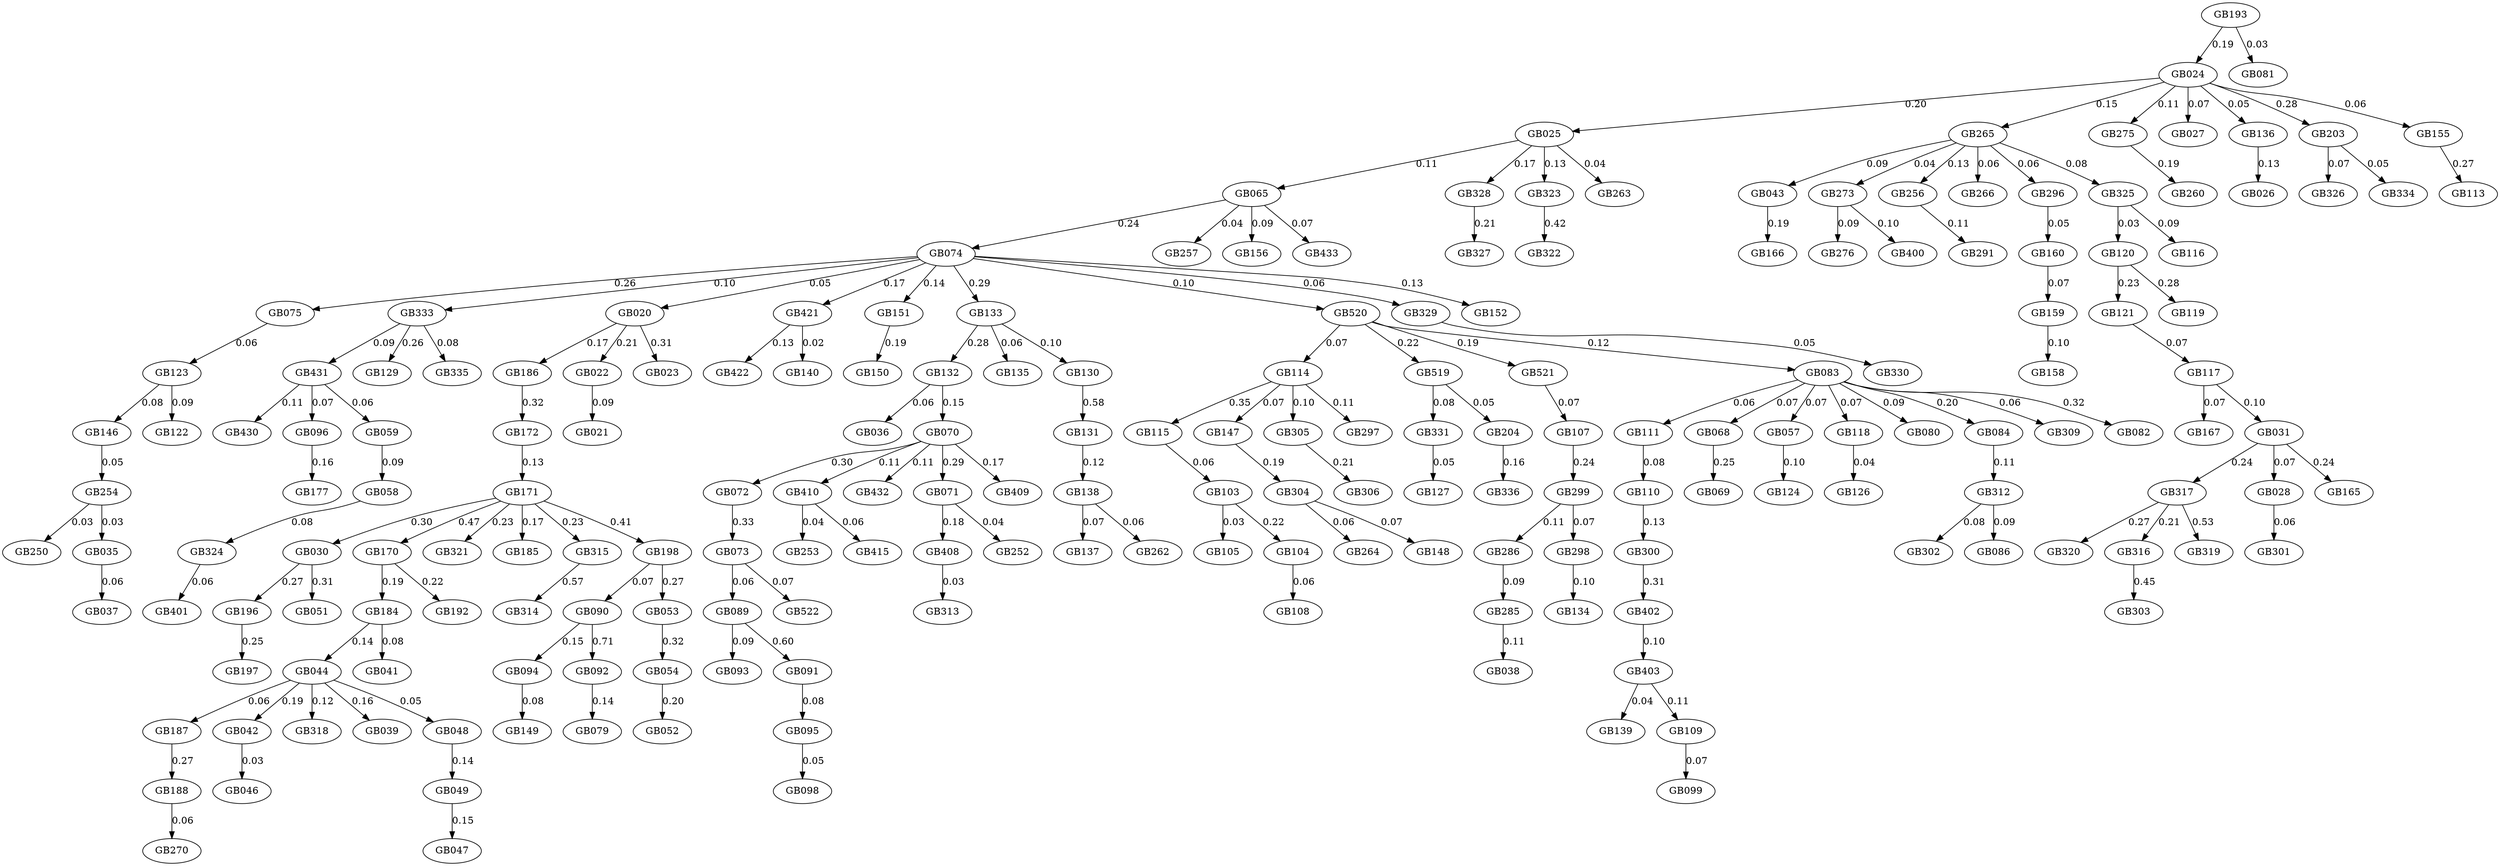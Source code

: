 digraph G {
   GB090 -> GB094 [label="0.15"];
   GB114 -> GB115 [label="0.35"];
   GB025 -> GB065 [label="0.11"];
   GB074 -> GB075 [label="0.26"];
   GB403 -> GB139 [label="0.04"];
   GB072 -> GB073 [label="0.33"];
   GB117 -> GB167 [label="0.07"];
   GB160 -> GB159 [label="0.07"];
   GB111 -> GB110 [label="0.08"];
   GB043 -> GB166 [label="0.19"];
   GB068 -> GB069 [label="0.25"];
   GB519 -> GB331 [label="0.08"];
   GB057 -> GB124 [label="0.10"];
   GB431 -> GB430 [label="0.11"];
   GB044 -> GB187 [label="0.06"];
   GB159 -> GB158 [label="0.10"];
   GB196 -> GB197 [label="0.25"];
   GB333 -> GB431 [label="0.09"];
   GB074 -> GB020 [label="0.05"];
   GB115 -> GB103 [label="0.06"];
   GB286 -> GB285 [label="0.09"];
   GB328 -> GB327 [label="0.21"];
   GB132 -> GB036 [label="0.06"];
   GB070 -> GB072 [label="0.30"];
   GB331 -> GB127 [label="0.05"];
   GB265 -> GB273 [label="0.04"];
   GB285 -> GB038 [label="0.11"];
   GB421 -> GB422 [label="0.13"];
   GB090 -> GB092 [label="0.71"];
   GB092 -> GB079 [label="0.14"];
   GB204 -> GB336 [label="0.16"];
   GB089 -> GB093 [label="0.09"];
   GB070 -> GB410 [label="0.11"];
   GB151 -> GB150 [label="0.19"];
   GB114 -> GB147 [label="0.07"];
   GB133 -> GB135 [label="0.06"];
   GB031 -> GB317 [label="0.24"];
   GB070 -> GB432 [label="0.11"];
   GB121 -> GB117 [label="0.07"];
   GB147 -> GB304 [label="0.19"];
   GB058 -> GB324 [label="0.08"];
   GB044 -> GB042 [label="0.19"];
   GB312 -> GB302 [label="0.08"];
   GB042 -> GB046 [label="0.03"];
   GB095 -> GB098 [label="0.05"];
   GB171 -> GB030 [label="0.30"];
   GB408 -> GB313 [label="0.03"];
   GB304 -> GB264 [label="0.06"];
   GB103 -> GB105 [label="0.03"];
   GB184 -> GB044 [label="0.14"];
   GB410 -> GB253 [label="0.04"];
   GB133 -> GB130 [label="0.10"];
   GB265 -> GB043 [label="0.09"];
   GB299 -> GB298 [label="0.07"];
   GB186 -> GB172 [label="0.32"];
   GB275 -> GB260 [label="0.19"];
   GB193 -> GB024 [label="0.19"];
   GB118 -> GB126 [label="0.04"];
   GB520 -> GB521 [label="0.19"];
   GB025 -> GB328 [label="0.17"];
   GB323 -> GB322 [label="0.42"];
   GB138 -> GB137 [label="0.07"];
   GB044 -> GB318 [label="0.12"];
   GB256 -> GB291 [label="0.11"];
   GB028 -> GB301 [label="0.06"];
   GB170 -> GB184 [label="0.19"];
   GB254 -> GB250 [label="0.03"];
   GB171 -> GB321 [label="0.23"];
   GB146 -> GB254 [label="0.05"];
   GB520 -> GB114 [label="0.07"];
   GB075 -> GB123 [label="0.06"];
   GB031 -> GB165 [label="0.24"];
   GB083 -> GB118 [label="0.07"];
   GB094 -> GB149 [label="0.08"];
   GB024 -> GB027 [label="0.07"];
   GB024 -> GB136 [label="0.05"];
   GB035 -> GB037 [label="0.06"];
   GB123 -> GB146 [label="0.08"];
   GB049 -> GB047 [label="0.15"];
   GB070 -> GB071 [label="0.29"];
   GB265 -> GB266 [label="0.06"];
   GB109 -> GB099 [label="0.07"];
   GB273 -> GB276 [label="0.09"];
   GB138 -> GB262 [label="0.06"];
   GB083 -> GB057 [label="0.07"];
   GB120 -> GB121 [label="0.23"];
   GB305 -> GB306 [label="0.21"];
   GB265 -> GB296 [label="0.06"];
   GB325 -> GB116 [label="0.09"];
   GB329 -> GB330 [label="0.05"];
   GB020 -> GB022 [label="0.21"];
   GB187 -> GB188 [label="0.27"];
   GB403 -> GB109 [label="0.11"];
   GB107 -> GB299 [label="0.24"];
   GB054 -> GB052 [label="0.20"];
   GB421 -> GB140 [label="0.02"];
   GB171 -> GB185 [label="0.17"];
   GB074 -> GB152 [label="0.13"];
   GB193 -> GB081 [label="0.03"];
   GB083 -> GB080 [label="0.09"];
   GB315 -> GB314 [label="0.57"];
   GB265 -> GB256 [label="0.13"];
   GB300 -> GB402 [label="0.31"];
   GB188 -> GB270 [label="0.06"];
   GB402 -> GB403 [label="0.10"];
   GB410 -> GB415 [label="0.06"];
   GB020 -> GB186 [label="0.17"];
   GB103 -> GB104 [label="0.22"];
   GB044 -> GB039 [label="0.16"];
   GB089 -> GB091 [label="0.60"];
   GB273 -> GB400 [label="0.10"];
   GB521 -> GB107 [label="0.07"];
   GB074 -> GB151 [label="0.14"];
   GB024 -> GB203 [label="0.28"];
   GB171 -> GB315 [label="0.23"];
   GB520 -> GB083 [label="0.12"];
   GB083 -> GB068 [label="0.07"];
   GB074 -> GB333 [label="0.10"];
   GB132 -> GB070 [label="0.15"];
   GB071 -> GB252 [label="0.04"];
   GB083 -> GB111 [label="0.06"];
   GB073 -> GB522 [label="0.07"];
   GB155 -> GB113 [label="0.27"];
   GB131 -> GB138 [label="0.12"];
   GB170 -> GB192 [label="0.22"];
   GB048 -> GB049 [label="0.14"];
   GB136 -> GB026 [label="0.13"];
   GB203 -> GB326 [label="0.07"];
   GB084 -> GB312 [label="0.11"];
   GB312 -> GB086 [label="0.09"];
   GB325 -> GB120 [label="0.03"];
   GB265 -> GB325 [label="0.08"];
   GB333 -> GB129 [label="0.26"];
   GB324 -> GB401 [label="0.06"];
   GB073 -> GB089 [label="0.06"];
   GB333 -> GB335 [label="0.08"];
   GB104 -> GB108 [label="0.06"];
   GB071 -> GB408 [label="0.18"];
   GB317 -> GB320 [label="0.27"];
   GB083 -> GB309 [label="0.06"];
   GB184 -> GB041 [label="0.08"];
   GB298 -> GB134 [label="0.10"];
   GB198 -> GB090 [label="0.07"];
   GB172 -> GB171 [label="0.13"];
   GB316 -> GB303 [label="0.45"];
   GB083 -> GB084 [label="0.20"];
   GB254 -> GB035 [label="0.03"];
   GB024 -> GB025 [label="0.20"];
   GB030 -> GB196 [label="0.27"];
   GB065 -> GB257 [label="0.04"];
   GB065 -> GB074 [label="0.24"];
   GB083 -> GB082 [label="0.32"];
   GB020 -> GB023 [label="0.31"];
   GB091 -> GB095 [label="0.08"];
   GB519 -> GB204 [label="0.05"];
   GB117 -> GB031 [label="0.10"];
   GB198 -> GB053 [label="0.27"];
   GB022 -> GB021 [label="0.09"];
   GB317 -> GB316 [label="0.21"];
   GB120 -> GB119 [label="0.28"];
   GB030 -> GB051 [label="0.31"];
   GB074 -> GB421 [label="0.17"];
   GB130 -> GB131 [label="0.58"];
   GB123 -> GB122 [label="0.09"];
   GB024 -> GB265 [label="0.15"];
   GB096 -> GB177 [label="0.16"];
   GB074 -> GB520 [label="0.10"];
   GB171 -> GB198 [label="0.41"];
   GB053 -> GB054 [label="0.32"];
   GB299 -> GB286 [label="0.11"];
   GB133 -> GB132 [label="0.28"];
   GB074 -> GB133 [label="0.29"];
   GB110 -> GB300 [label="0.13"];
   GB431 -> GB096 [label="0.07"];
   GB024 -> GB275 [label="0.11"];
   GB171 -> GB170 [label="0.47"];
   GB059 -> GB058 [label="0.09"];
   GB025 -> GB263 [label="0.04"];
   GB114 -> GB297 [label="0.11"];
   GB304 -> GB148 [label="0.07"];
   GB025 -> GB323 [label="0.13"];
   GB065 -> GB156 [label="0.09"];
   GB070 -> GB409 [label="0.17"];
   GB317 -> GB319 [label="0.53"];
   GB431 -> GB059 [label="0.06"];
   GB044 -> GB048 [label="0.05"];
   GB065 -> GB433 [label="0.07"];
   GB203 -> GB334 [label="0.05"];
   GB520 -> GB519 [label="0.22"];
   GB114 -> GB305 [label="0.10"];
   GB024 -> GB155 [label="0.06"];
   GB296 -> GB160 [label="0.05"];
   GB074 -> GB329 [label="0.06"];
   GB031 -> GB028 [label="0.07"];
   GB080;
   GB081;
   GB082;
   GB270;
   GB084;
   GB276;
   GB086;
   GB089;
   GB160;
   GB167;
   GB166;
   GB165;
   GB083;
   GB408;
   GB409;
   GB320;
   GB400;
   GB401;
   GB402;
   GB403;
   GB138;
   GB275;
   GB139;
   GB250;
   GB079;
   GB264;
   GB265;
   GB266;
   GB071;
   GB070;
   GB073;
   GB072;
   GB130;
   GB131;
   GB273;
   GB068;
   GB069;
   GB065;
   GB327;
   GB188;
   GB058;
   GB185;
   GB184;
   GB187;
   GB186;
   GB091;
   GB159;
   GB177;
   GB170;
   GB171;
   GB172;
   GB052;
   GB325;
   GB324;
   GB059;
   GB326;
   GB321;
   GB042;
   GB323;
   GB322;
   GB053;
   GB203;
   GB051;
   GB298;
   GB057;
   GB328;
   GB204;
   GB054;
   GB198;
   GB099;
   GB192;
   GB193;
   GB098;
   GB196;
   GB197;
   GB519;
   GB291;
   GB297;
   GB296;
   GB299;
   GB123;
   GB049;
   GB103;
   GB105;
   GB104;
   GB107;
   GB109;
   GB108;
   GB336;
   GB334;
   GB335;
   GB333;
   GB330;
   GB331;
   GB522;
   GB521;
   GB520;
   GB318;
   GB319;
   GB286;
   GB285;
   GB113;
   GB110;
   GB111;
   GB116;
   GB117;
   GB114;
   GB115;
   GB118;
   GB119;
   GB147;
   GB303;
   GB302;
   GB301;
   GB317;
   GB306;
   GB305;
   GB304;
   GB309;
   GB431;
   GB430;
   GB433;
   GB432;
   GB075;
   GB044;
   GB046;
   GB047;
   GB041;
   GB129;
   GB043;
   GB127;
   GB126;
   GB124;
   GB048;
   GB122;
   GB121;
   GB120;
   GB254;
   GB257;
   GB256;
   GB149;
   GB148;
   GB253;
   GB252;
   GB314;
   GB315;
   GB316;
   GB146;
   GB140;
   GB312;
   GB313;
   GB300;
   GB422;
   GB421;
   GB031;
   GB030;
   GB035;
   GB037;
   GB036;
   GB039;
   GB038;
   GB132;
   GB133;
   GB134;
   GB135;
   GB136;
   GB137;
   GB096;
   GB095;
   GB094;
   GB093;
   GB092;
   GB158;
   GB090;
   GB156;
   GB260;
   GB155;
   GB152;
   GB150;
   GB151;
   GB410;
   GB329;
   GB262;
   GB415;
   GB263;
   GB074;
   GB022;
   GB023;
   GB020;
   GB021;
   GB026;
   GB027;
   GB024;
   GB025;
   GB028;

}
